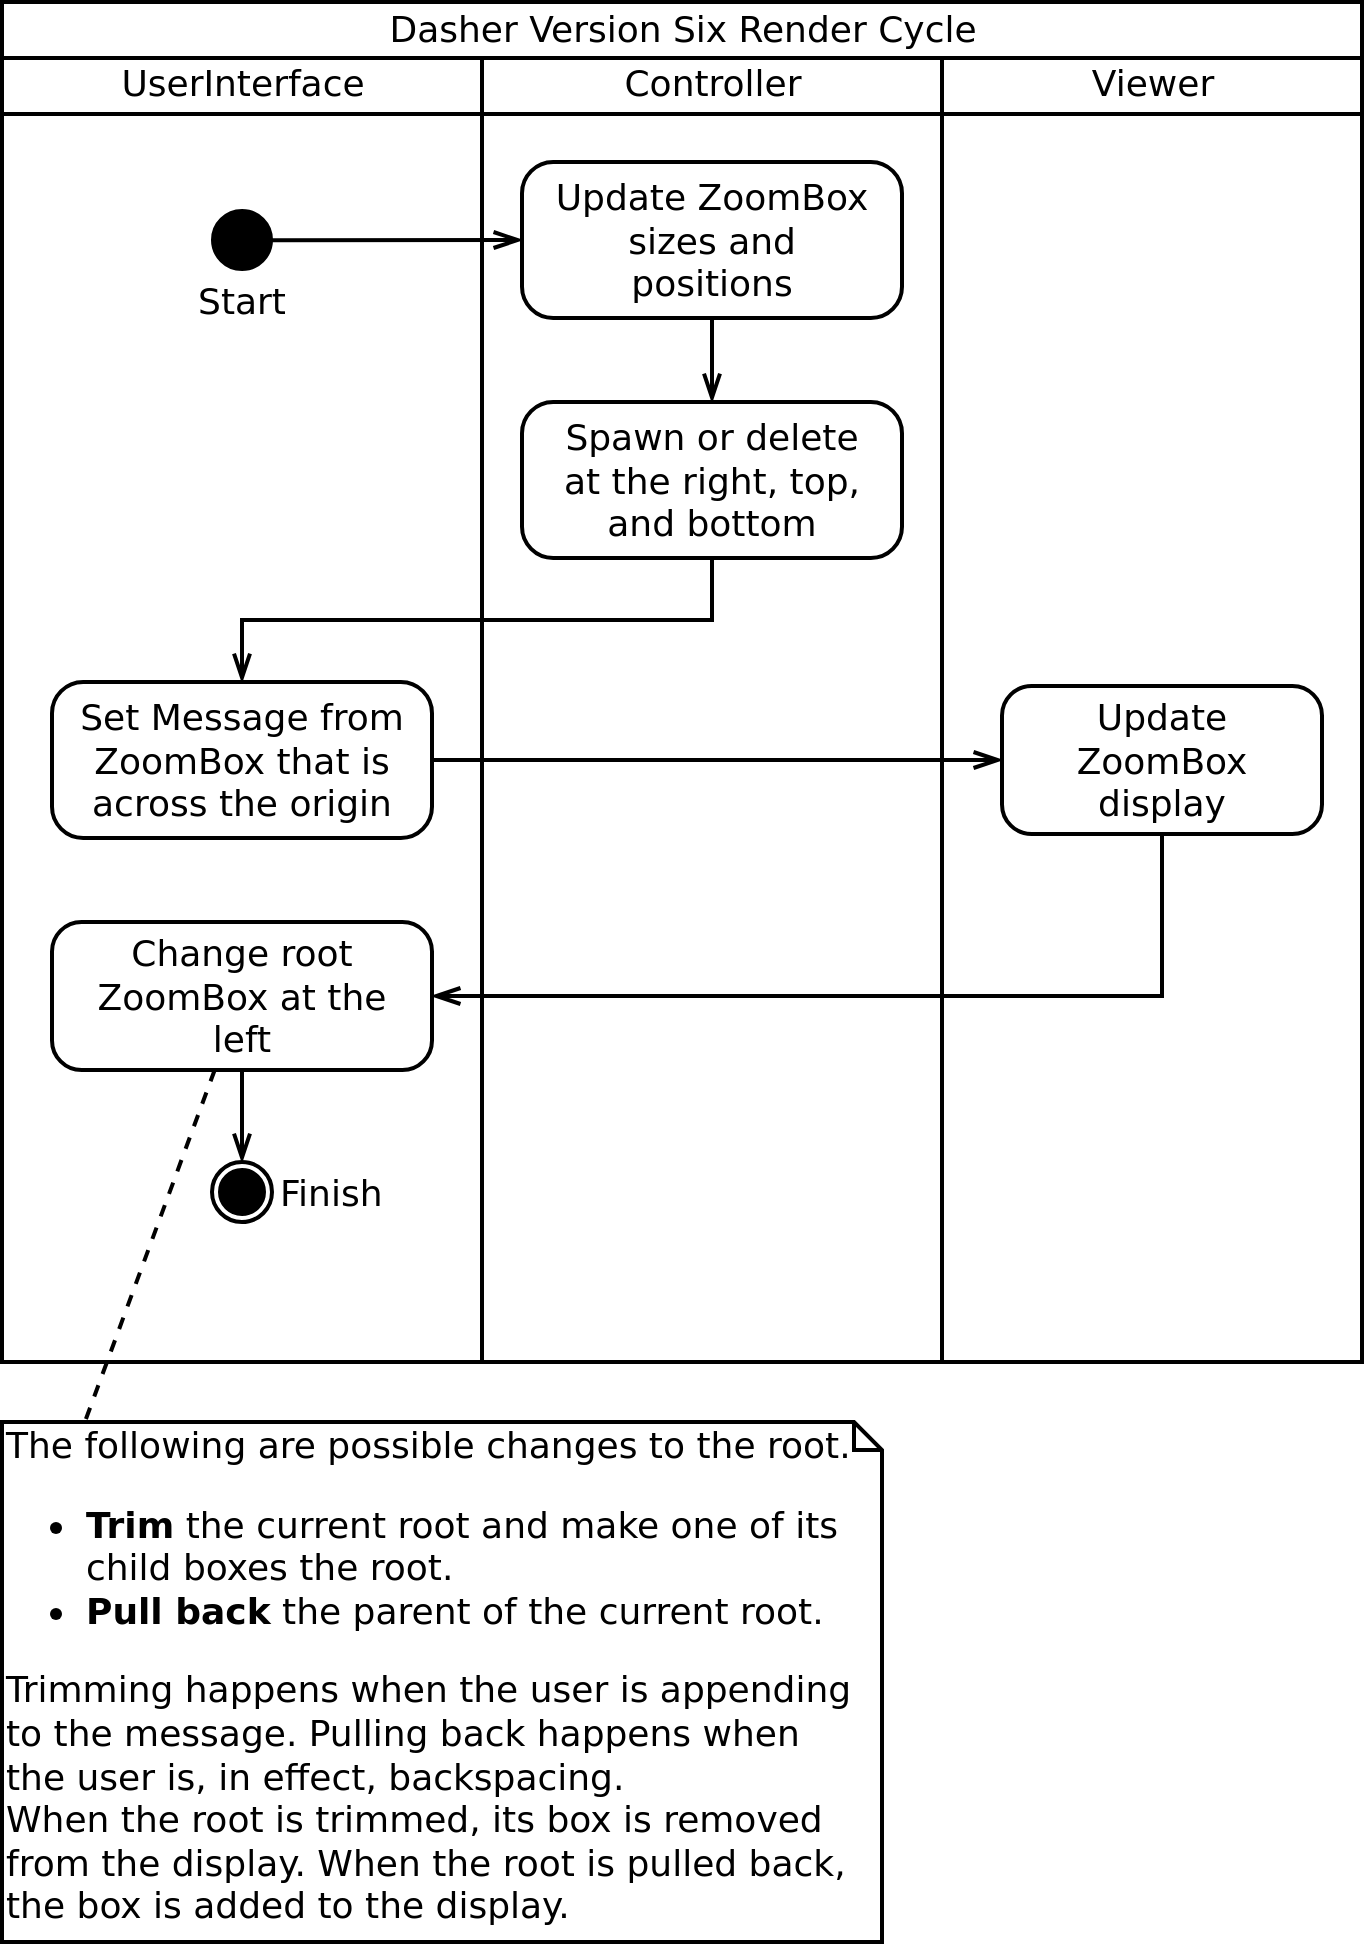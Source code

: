 <mxfile version="13.3.9" type="device"><diagram id="8iaUl4iCqBiWcX7CuOSy" name="Page-1"><mxGraphModel dx="1102" dy="1000" grid="1" gridSize="10" guides="1" tooltips="1" connect="1" arrows="1" fold="1" page="1" pageScale="1" pageWidth="827" pageHeight="1169" background="#ffffff" math="0" shadow="0"><root><mxCell id="0"/><mxCell id="1" parent="0"/><mxCell id="ZEwK35yXSkLHREYVQsiX-1" value="Dasher Version Six Render Cycle" style="swimlane;html=1;childLayout=stackLayout;resizeParent=1;resizeParentMax=0;startSize=28;fontStyle=0;fontSize=18;strokeWidth=2;spacingBottom=3;fontFamily=DejaVu Sans;" parent="1" vertex="1"><mxGeometry x="40" y="30" width="680" height="680" as="geometry"/></mxCell><mxCell id="ZEwK35yXSkLHREYVQsiX-2" value="UserInterface" style="swimlane;html=1;startSize=28;fontStyle=0;fontSize=18;strokeWidth=2;spacingBottom=4;fontFamily=DejaVu Sans;" parent="ZEwK35yXSkLHREYVQsiX-1" vertex="1"><mxGeometry y="28" width="240" height="652" as="geometry"/></mxCell><mxCell id="Fm5D-SQ31K8jPGUoVonb-29" value="Change root ZoomBox at the left" style="rounded=1;shadow=0;comic=0;labelBackgroundColor=none;strokeColor=#000000;strokeWidth=2;fillColor=none;fontFamily=DejaVu Sans;fontSize=18;fontColor=#000000;align=center;arcSize=20;spacingTop=10;spacingLeft=10;spacing=2;spacingBottom=10;spacingRight=10;points=[[0.2, 0], [0.4, 0], [0.6, 0], [0.8, 0], [0.5,1]];whiteSpace=wrap;" parent="ZEwK35yXSkLHREYVQsiX-2" vertex="1"><mxGeometry x="25" y="432" width="190" height="74" as="geometry"/></mxCell><mxCell id="Fm5D-SQ31K8jPGUoVonb-33" value="" style="endArrow=openThin;html=1;fontSize=18;strokeWidth=2;endFill=0;endSize=10;labelBackgroundColor=none;spacingTop=-55;align=left;rounded=0;elbow=vertical;fontFamily=DejaVu Sans;" parent="ZEwK35yXSkLHREYVQsiX-2" source="Fm5D-SQ31K8jPGUoVonb-29" target="aoBSQdzvznngI3gMPYk2-19" edge="1"><mxGeometry width="50" height="50" relative="1" as="geometry"><mxPoint x="265" y="381" as="sourcePoint"/><mxPoint x="530" y="381" as="targetPoint"/></mxGeometry></mxCell><mxCell id="aoBSQdzvznngI3gMPYk2-19" value="Finish" style="ellipse;html=1;shape=endState;fillColor=#000000;strokeColor=#000000;perimeterSpacing=0;strokeWidth=2;align=left;fontSize=18;spacingLeft=27;fontFamily=DejaVu Sans;" parent="ZEwK35yXSkLHREYVQsiX-2" vertex="1"><mxGeometry x="105" y="552" width="30" height="30" as="geometry"/></mxCell><mxCell id="Fm5D-SQ31K8jPGUoVonb-25" value="Set Message from ZoomBox that is across the origin" style="rounded=1;shadow=0;comic=0;labelBackgroundColor=none;strokeColor=#000000;strokeWidth=2;fillColor=none;fontFamily=DejaVu Sans;fontSize=18;fontColor=#000000;align=center;arcSize=20;spacingTop=10;spacingLeft=10;spacing=2;spacingBottom=10;spacingRight=10;points=[[0.2, 0], [0.4, 0], [0.6, 0], [0.8, 0], [0.5,1]];whiteSpace=wrap;" parent="ZEwK35yXSkLHREYVQsiX-2" vertex="1"><mxGeometry x="25" y="312" width="190" height="78" as="geometry"/></mxCell><mxCell id="20" value="Start" style="ellipse;whiteSpace=wrap;html=1;rounded=0;shadow=0;comic=0;labelBackgroundColor=none;strokeColor=#000000;strokeWidth=1;fillColor=#000000;fontFamily=DejaVu Sans;fontSize=18;fontColor=#000000;align=center;aspect=fixed;verticalAlign=top;spacing=30;" parent="ZEwK35yXSkLHREYVQsiX-2" vertex="1"><mxGeometry x="105.0" y="76" width="30" height="30" as="geometry"/></mxCell><mxCell id="Fm5D-SQ31K8jPGUoVonb-32" value="" style="endArrow=openThin;html=1;fontSize=18;strokeWidth=2;endFill=0;endSize=10;labelBackgroundColor=none;spacingTop=-55;align=left;rounded=0;elbow=vertical;edgeStyle=elbowEdgeStyle;fontFamily=DejaVu Sans;" parent="ZEwK35yXSkLHREYVQsiX-1" source="Fm5D-SQ31K8jPGUoVonb-27" target="Fm5D-SQ31K8jPGUoVonb-29" edge="1"><mxGeometry width="50" height="50" relative="1" as="geometry"><mxPoint x="395" y="308" as="sourcePoint"/><mxPoint x="170" y="370" as="targetPoint"/><Array as="points"><mxPoint x="330" y="497"/></Array></mxGeometry></mxCell><mxCell id="Fm5D-SQ31K8jPGUoVonb-28" value="" style="endArrow=openThin;html=1;fontSize=18;strokeWidth=2;endFill=0;endSize=10;labelBackgroundColor=none;spacingTop=-55;align=left;rounded=0;elbow=vertical;fontFamily=DejaVu Sans;" parent="ZEwK35yXSkLHREYVQsiX-1" source="Fm5D-SQ31K8jPGUoVonb-25" target="Fm5D-SQ31K8jPGUoVonb-27" edge="1"><mxGeometry width="50" height="50" relative="1" as="geometry"><mxPoint x="185" y="295" as="sourcePoint"/><mxPoint x="335" y="295" as="targetPoint"/></mxGeometry></mxCell><mxCell id="Fm5D-SQ31K8jPGUoVonb-24" value="" style="endArrow=openThin;html=1;fontSize=18;strokeWidth=2;endFill=0;endSize=10;labelBackgroundColor=none;spacingTop=-55;align=left;rounded=0;elbow=vertical;fontFamily=DejaVu Sans;" parent="ZEwK35yXSkLHREYVQsiX-1" source="20" target="Fm5D-SQ31K8jPGUoVonb-23" edge="1"><mxGeometry width="50" height="50" relative="1" as="geometry"><mxPoint x="570.0" y="370" as="sourcePoint"/><mxPoint x="695" y="370" as="targetPoint"/></mxGeometry></mxCell><mxCell id="Fm5D-SQ31K8jPGUoVonb-26" value="" style="endArrow=openThin;html=1;fontSize=18;strokeWidth=2;endFill=0;endSize=10;labelBackgroundColor=none;spacingTop=-55;align=left;rounded=0;elbow=vertical;edgeStyle=elbowEdgeStyle;fontFamily=DejaVu Sans;" parent="ZEwK35yXSkLHREYVQsiX-1" source="Fm5D-SQ31K8jPGUoVonb-34" target="Fm5D-SQ31K8jPGUoVonb-25" edge="1"><mxGeometry width="50" height="50" relative="1" as="geometry"><mxPoint x="185" y="135" as="sourcePoint"/><mxPoint x="335" y="135" as="targetPoint"/></mxGeometry></mxCell><mxCell id="ZEwK35yXSkLHREYVQsiX-3" value="Controller" style="swimlane;html=1;startSize=28;fontStyle=0;fontSize=18;strokeWidth=2;spacingBottom=4;fontFamily=DejaVu Sans;" parent="ZEwK35yXSkLHREYVQsiX-1" vertex="1"><mxGeometry x="240" y="28" width="230" height="652" as="geometry"/></mxCell><mxCell id="Fm5D-SQ31K8jPGUoVonb-36" value="" style="endArrow=openThin;html=1;fontSize=18;strokeWidth=2;endFill=0;endSize=10;labelBackgroundColor=none;spacingTop=-55;align=left;rounded=0;elbow=vertical;fontFamily=DejaVu Sans;" parent="ZEwK35yXSkLHREYVQsiX-3" source="Fm5D-SQ31K8jPGUoVonb-23" target="Fm5D-SQ31K8jPGUoVonb-34" edge="1"><mxGeometry width="50" height="50" relative="1" as="geometry"><mxPoint x="-55" y="121" as="sourcePoint"/><mxPoint x="75" y="121" as="targetPoint"/></mxGeometry></mxCell><mxCell id="Fm5D-SQ31K8jPGUoVonb-34" value="Spawn or delete at the right, top, and bottom" style="rounded=1;shadow=0;comic=0;labelBackgroundColor=none;strokeColor=#000000;strokeWidth=2;fillColor=none;fontFamily=DejaVu Sans;fontSize=18;fontColor=#000000;align=center;arcSize=20;spacingTop=10;spacingLeft=10;spacing=2;spacingBottom=10;spacingRight=10;points=[[0.2, 0], [0.4, 0], [0.6, 0], [0.8, 0], [0.5,1]];whiteSpace=wrap;" parent="ZEwK35yXSkLHREYVQsiX-3" vertex="1"><mxGeometry x="20" y="172" width="190" height="78" as="geometry"/></mxCell><mxCell id="Fm5D-SQ31K8jPGUoVonb-23" value="Update ZoomBox sizes and positions" style="rounded=1;shadow=0;comic=0;labelBackgroundColor=none;strokeColor=#000000;strokeWidth=2;fillColor=none;fontFamily=DejaVu Sans;fontSize=18;fontColor=#000000;align=center;arcSize=20;spacingTop=10;spacingLeft=10;spacing=2;spacingBottom=10;spacingRight=10;points=[[0.2, 0], [0.4, 0], [0.6, 0], [0.8, 0], [0.5,1]];whiteSpace=wrap;" parent="ZEwK35yXSkLHREYVQsiX-3" vertex="1"><mxGeometry x="20" y="52" width="190" height="78" as="geometry"/></mxCell><mxCell id="ZEwK35yXSkLHREYVQsiX-4" value="Viewer" style="swimlane;html=1;startSize=28;fontStyle=0;fontSize=18;strokeWidth=2;spacingBottom=4;fontFamily=DejaVu Sans;" parent="ZEwK35yXSkLHREYVQsiX-1" vertex="1"><mxGeometry x="470" y="28" width="210" height="652" as="geometry"/></mxCell><mxCell id="Fm5D-SQ31K8jPGUoVonb-27" value="Update ZoomBox display" style="rounded=1;shadow=0;comic=0;labelBackgroundColor=none;strokeColor=#000000;strokeWidth=2;fillColor=none;fontFamily=DejaVu Sans;fontSize=18;fontColor=#000000;align=center;arcSize=20;spacingTop=10;spacingLeft=10;spacing=2;spacingBottom=10;spacingRight=10;points=[[0.2, 0], [0.4, 0], [0.6, 0], [0.8, 0], [0.5,1]];whiteSpace=wrap;" parent="ZEwK35yXSkLHREYVQsiX-4" vertex="1"><mxGeometry x="30" y="314" width="160" height="74" as="geometry"/></mxCell><mxCell id="BvIqldu1n_bogsYC0huP-23" value="&lt;span style=&quot;font-size: 18px&quot;&gt;The following are possible changes to the root.&lt;br&gt;&lt;ul&gt;&lt;li&gt;&lt;span style=&quot;font-size: 18px&quot;&gt;&lt;b&gt;Trim&lt;/b&gt; the current root and make one of its child boxes the root.&lt;/span&gt;&lt;/li&gt;&lt;li&gt;&lt;b&gt;Pull back&lt;/b&gt;&amp;nbsp;the parent of the current root.&lt;/li&gt;&lt;/ul&gt;&lt;div&gt;Trimming happens when the user is appending to the message. Pulling back happens when the user is, in effect, backspacing.&lt;br&gt;&lt;/div&gt;&lt;div&gt;When the root is trimmed, its box is removed from the display. When the root is pulled back, the box is added to the display.&lt;/div&gt;&lt;/span&gt;" style="shape=note;whiteSpace=wrap;html=1;size=14;verticalAlign=top;align=left;spacingTop=-6;strokeWidth=2;fontSize=18;fillColor=none;spacingRight=13;fontStyle=0;fontFamily=DejaVu Sans;" parent="1" vertex="1"><mxGeometry x="40" y="740" width="440" height="260" as="geometry"/></mxCell><mxCell id="BvIqldu1n_bogsYC0huP-24" value="" style="endArrow=none;html=1;fontSize=18;strokeWidth=2;endFill=0;labelBackgroundColor=none;spacingTop=-55;align=left;rounded=0;dashed=1;endSize=10;entryX=0.095;entryY=-0.004;entryDx=0;entryDy=0;entryPerimeter=0;fontFamily=DejaVu Sans;" parent="1" source="Fm5D-SQ31K8jPGUoVonb-29" target="BvIqldu1n_bogsYC0huP-23" edge="1"><mxGeometry width="50" height="50" relative="1" as="geometry"><mxPoint x="309.7" y="1035" as="sourcePoint"/><mxPoint x="530" y="971" as="targetPoint"/></mxGeometry></mxCell></root></mxGraphModel></diagram></mxfile>